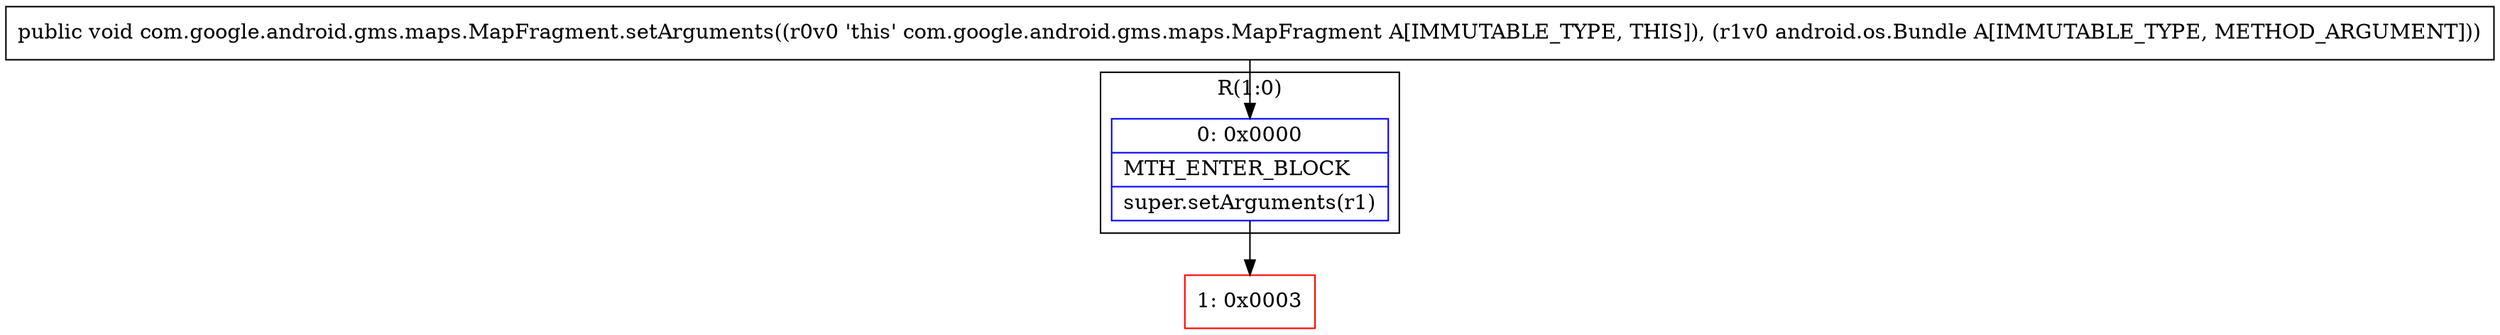 digraph "CFG forcom.google.android.gms.maps.MapFragment.setArguments(Landroid\/os\/Bundle;)V" {
subgraph cluster_Region_1552852643 {
label = "R(1:0)";
node [shape=record,color=blue];
Node_0 [shape=record,label="{0\:\ 0x0000|MTH_ENTER_BLOCK\l|super.setArguments(r1)\l}"];
}
Node_1 [shape=record,color=red,label="{1\:\ 0x0003}"];
MethodNode[shape=record,label="{public void com.google.android.gms.maps.MapFragment.setArguments((r0v0 'this' com.google.android.gms.maps.MapFragment A[IMMUTABLE_TYPE, THIS]), (r1v0 android.os.Bundle A[IMMUTABLE_TYPE, METHOD_ARGUMENT])) }"];
MethodNode -> Node_0;
Node_0 -> Node_1;
}

